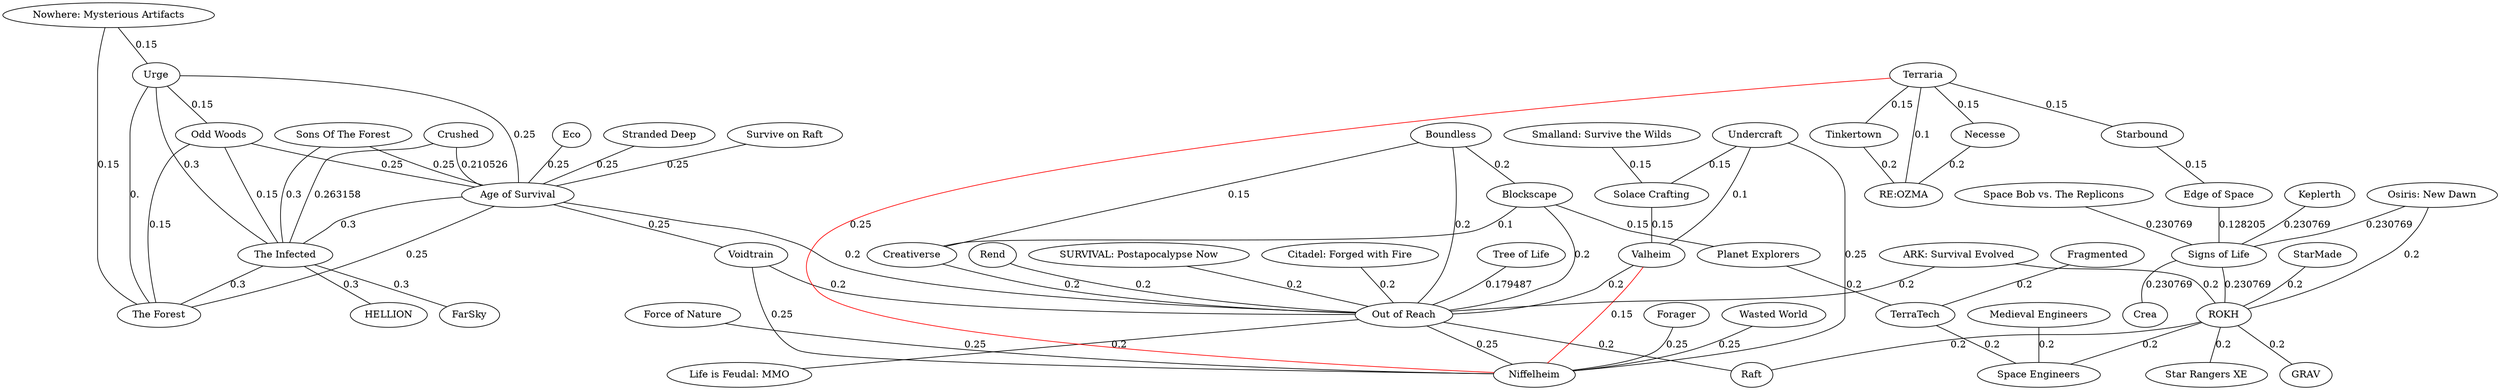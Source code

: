 strict graph { 
  ratio=fill
  "Nowhere: Mysterious Artifacts" -- "The Forest" [label=0.15 color="black"]
  "Nowhere: Mysterious Artifacts" -- "Urge" [label=0.15 color="black"]
  "Urge" -- "Age of Survival" [label=0.25 color="black"]
  "Urge" -- "The Forest" [label=0. color="black"]
  "Urge" -- "Nowhere: Mysterious Artifacts" [label=0.15 color="black"]
  "Urge" -- "Odd Woods" [label=0.15 color="black"]
  "Urge" -- "The Infected" [label=0.3 color="black"]
  "Eco" -- "Age of Survival" [label=0.25 color="black"]
  "Crushed" -- "Age of Survival" [label=0.210526 color="black"]
  "Crushed" -- "The Infected" [label=0.263158 color="black"]
  "Stranded Deep" -- "Age of Survival" [label=0.25 color="black"]
  "Survive on Raft" -- "Age of Survival" [label=0.25 color="black"]
  "Odd Woods" -- "Age of Survival" [label=0.25 color="black"]
  "Odd Woods" -- "The Forest" [label=0.15 color="black"]
  "Odd Woods" -- "Urge" [label=0.15 color="black"]
  "Odd Woods" -- "The Infected" [label=0.15 color="black"]
  "Sons Of The Forest" -- "Age of Survival" [label=0.25 color="black"]
  "Sons Of The Forest" -- "The Infected" [label=0.3 color="black"]
  "Age of Survival" -- "Out of Reach" [label=0.2 color="black"]
  "Age of Survival" -- "Voidtrain" [label=0.25 color="black"]
  "Age of Survival" -- "Sons Of The Forest" [label=0.25 color="black"]
  "Age of Survival" -- "Odd Woods" [label=0.25 color="black"]
  "Age of Survival" -- "Stranded Deep" [label=0.25 color="black"]
  "Age of Survival" -- "The Forest" [label=0.25 color="black"]
  "Age of Survival" -- "Crushed" [label=0.210526 color="black"]
  "Age of Survival" -- "Eco" [label=0.25 color="black"]
  "Age of Survival" -- "Survive on Raft" [label=0.25 color="black"]
  "Age of Survival" -- "Urge" [label=0.25 color="black"]
  "Age of Survival" -- "The Infected" [label=0.3 color="black"]
  "SURVIVAL: Postapocalypse Now" -- "Out of Reach" [label=0.2 color="black"]
  "Citadel: Forged with Fire" -- "Out of Reach" [label=0.2 color="black"]
  "Tree of Life" -- "Out of Reach" [label=0.179487 color="black"]
  "Boundless" -- "Creativerse" [label=0.15 color="black"]
  "Boundless" -- "Blockscape" [label=0.2 color="black"]
  "Boundless" -- "Out of Reach" [label=0.2 color="black"]
  "Blockscape" -- "Planet Explorers" [label=0.15 color="black"]
  "Blockscape" -- "Creativerse" [label=0.1 color="black"]
  "Blockscape" -- "Boundless" [label=0.2 color="black"]
  "Blockscape" -- "Out of Reach" [label=0.2 color="black"]
  "Planet Explorers" -- "TerraTech" [label=0.2 color="black"]
  "Planet Explorers" -- "Blockscape" [label=0.15 color="black"]
  "Terraria" -- "Niffelheim" [label=0.25 color="black"]
  "Terraria" -- "RE:OZMA" [label=0.1 color="black"]
  "Terraria" -- "Necesse" [label=0.15 color="black"]
  "Terraria" -- "Tinkertown" [label=0.15 color="black"]
  "Terraria" -- "Starbound" [label=0.15 color="black"]
  "Tinkertown" -- "RE:OZMA" [label=0.2 color="black"]
  "Tinkertown" -- "Terraria" [label=0.15 color="black"]
  "Undercraft" -- "Valheim" [label=0.1 color="black"]
  "Undercraft" -- "Solace Crafting" [label=0.15 color="black"]
  "Undercraft" -- "Niffelheim" [label=0.25 color="black"]
  "Starbound" -- "Terraria" [label=0.15 color="black"]
  "Starbound" -- "Edge of Space" [label=0.15 color="black"]
  "Space Bob vs. The Replicons" -- "Signs of Life" [label=0.230769 color="black"]
  "Voidtrain" -- "Niffelheim" [label=0.25 color="black"]
  "Voidtrain" -- "Out of Reach" [label=0.2 color="black"]
  "Voidtrain" -- "Age of Survival" [label=0.25 color="black"]
  "Fragmented" -- "TerraTech" [label=0.2 color="black"]
  "StarMade" -- "ROKH" [label=0.2 color="black"]
  "Forager" -- "Niffelheim" [label=0.25 color="black"]
  "Smalland: Survive the Wilds" -- "Solace Crafting" [label=0.15 color="black"]
  "Solace Crafting" -- "Undercraft" [label=0.15 color="black"]
  "Solace Crafting" -- "Smalland: Survive the Wilds" [label=0.15 color="black"]
  "Solace Crafting" -- "Valheim" [label=0.15 color="black"]
  "The Infected" -- "Odd Woods" [label=0.15 color="black"]
  "The Infected" -- "HELLION" [label=0.3 color="black"]
  "The Infected" -- "FarSky" [label=0.3 color="black"]
  "The Infected" -- "Sons Of The Forest" [label=0.3 color="black"]
  "The Infected" -- "The Forest" [label=0.3 color="black"]
  "The Infected" -- "Crushed" [label=0.263158 color="black"]
  "The Infected" -- "Urge" [label=0.3 color="black"]
  "The Infected" -- "Age of Survival" [label=0.3 color="black"]
  "ARK: Survival Evolved" -- "ROKH" [label=0.2 color="black"]
  "ARK: Survival Evolved" -- "Out of Reach" [label=0.2 color="black"]
  "Wasted World" -- "Niffelheim" [label=0.25 color="black"]
  "Medieval Engineers" -- "Space Engineers" [label=0.2 color="black"]
  "Valheim" -- "Undercraft" [label=0.1 color="black"]
  "Valheim" -- "Solace Crafting" [label=0.15 color="black"]
  "Valheim" -- "Niffelheim" [label=0.15 color="black"]
  "Valheim" -- "Out of Reach" [label=0.2 color="black"]
  "HELLION" -- "The Infected" [label=0.3 color="black"]
  "Necesse" -- "RE:OZMA" [label=0.2 color="black"]
  "Necesse" -- "Terraria" [label=0.15 color="black"]
  "Creativerse" -- "Blockscape" [label=0.1 color="black"]
  "Creativerse" -- "Boundless" [label=0.15 color="black"]
  "Creativerse" -- "Out of Reach" [label=0.2 color="black"]
  "Osiris: New Dawn" -- "Signs of Life" [label=0.230769 color="black"]
  "Osiris: New Dawn" -- "ROKH" [label=0.2 color="black"]
  "Rend" -- "Out of Reach" [label=0.2 color="black"]
  "Out of Reach" -- "Niffelheim" [label=0.25 color="black"]
  "Out of Reach" -- "Boundless" [label=0.2 color="black"]
  "Out of Reach" -- "Tree of Life" [label=0.179487 color="black"]
  "Out of Reach" -- "Rend" [label=0.2 color="black"]
  "Out of Reach" -- "Life is Feudal: MMO" [label=0.2 color="black"]
  "Out of Reach" -- "Voidtrain" [label=0.2 color="black"]
  "Out of Reach" -- "Citadel: Forged with Fire" [label=0.2 color="black"]
  "Out of Reach" -- "SURVIVAL: Postapocalypse Now" [label=0.2 color="black"]
  "Out of Reach" -- "Blockscape" [label=0.2 color="black"]
  "Out of Reach" -- "Raft" [label=0.2 color="black"]
  "Out of Reach" -- "Creativerse" [label=0.2 color="black"]
  "Out of Reach" -- "Valheim" [label=0.2 color="black"]
  "Out of Reach" -- "ARK: Survival Evolved" [label=0.2 color="black"]
  "Out of Reach" -- "Age of Survival" [label=0.2 color="black"]
  "RE:OZMA" -- "Terraria" [label=0.1 color="black"]
  "RE:OZMA" -- "Tinkertown" [label=0.2 color="black"]
  "RE:OZMA" -- "Necesse" [label=0.2 color="black"]
  "Keplerth" -- "Signs of Life" [label=0.230769 color="black"]
  "Edge of Space" -- "Starbound" [label=0.15 color="black"]
  "Edge of Space" -- "Signs of Life" [label=0.128205 color="black"]
  "Force of Nature" -- "Niffelheim" [label=0.25 color="black"]
  "Niffelheim" -- "Valheim" [label=0.15 color="black"]
  "Niffelheim" -- "Voidtrain" [label=0.25 color="black"]
  "Niffelheim" -- "Undercraft" [label=0.25 color="black"]
  "Niffelheim" -- "Out of Reach" [label=0.25 color="black"]
  "Niffelheim" -- "Force of Nature" [label=0.25 color="black"]
  "Niffelheim" -- "Wasted World" [label=0.25 color="black"]
  "Niffelheim" -- "Forager" [label=0.25 color="black"]
  "Niffelheim" -- "Terraria" [label=0.25 color="black"]
  "Signs of Life" -- "Edge of Space" [label=0.128205 color="black"]
  "Signs of Life" -- "Osiris: New Dawn" [label=0.230769 color="black"]
  "Signs of Life" -- "Crea" [label=0.230769 color="black"]
  "Signs of Life" -- "Space Bob vs. The Replicons" [label=0.230769 color="black"]
  "Signs of Life" -- "Keplerth" [label=0.230769 color="black"]
  "Signs of Life" -- "ROKH" [label=0.230769 color="black"]
  "Crea" -- "Signs of Life" [label=0.230769 color="black"]
  "ROKH" -- "Signs of Life" [label=0.230769 color="black"]
  "ROKH" -- "Star Rangers XE" [label=0.2 color="black"]
  "ROKH" -- "Osiris: New Dawn" [label=0.2 color="black"]
  "ROKH" -- "Raft" [label=0.2 color="black"]
  "ROKH" -- "ARK: Survival Evolved" [label=0.2 color="black"]
  "ROKH" -- "StarMade" [label=0.2 color="black"]
  "ROKH" -- "GRAV" [label=0.2 color="black"]
  "ROKH" -- "Space Engineers" [label=0.2 color="black"]
  "Life is Feudal: MMO" -- "Out of Reach" [label=0.2 color="black"]
  "Star Rangers XE" -- "ROKH" [label=0.2 color="black"]
  "Raft" -- "ROKH" [label=0.2 color="black"]
  "Raft" -- "Out of Reach" [label=0.2 color="black"]
  "FarSky" -- "The Infected" [label=0.3 color="black"]
  "GRAV" -- "ROKH" [label=0.2 color="black"]
  "The Forest" -- "Age of Survival" [label=0.25 color="black"]
  "The Forest" -- "Urge" [label=0. color="black"]
  "The Forest" -- "Odd Woods" [label=0.15 color="black"]
  "The Forest" -- "Nowhere: Mysterious Artifacts" [label=0.15 color="black"]
  "The Forest" -- "The Infected" [label=0.3 color="black"]
  "TerraTech" -- "Space Engineers" [label=0.2 color="black"]
  "TerraTech" -- "Fragmented" [label=0.2 color="black"]
  "TerraTech" -- "Planet Explorers" [label=0.2 color="black"]
  "Space Engineers" -- "ROKH" [label=0.2 color="black"]
  "Space Engineers" -- "Medieval Engineers" [label=0.2 color="black"]
  "Space Engineers" -- "TerraTech" [label=0.2 color="black"]
  "Valheim" -- "Niffelheim" [color=red]
  "Niffelheim" -- "Terraria" [color=red]
}
